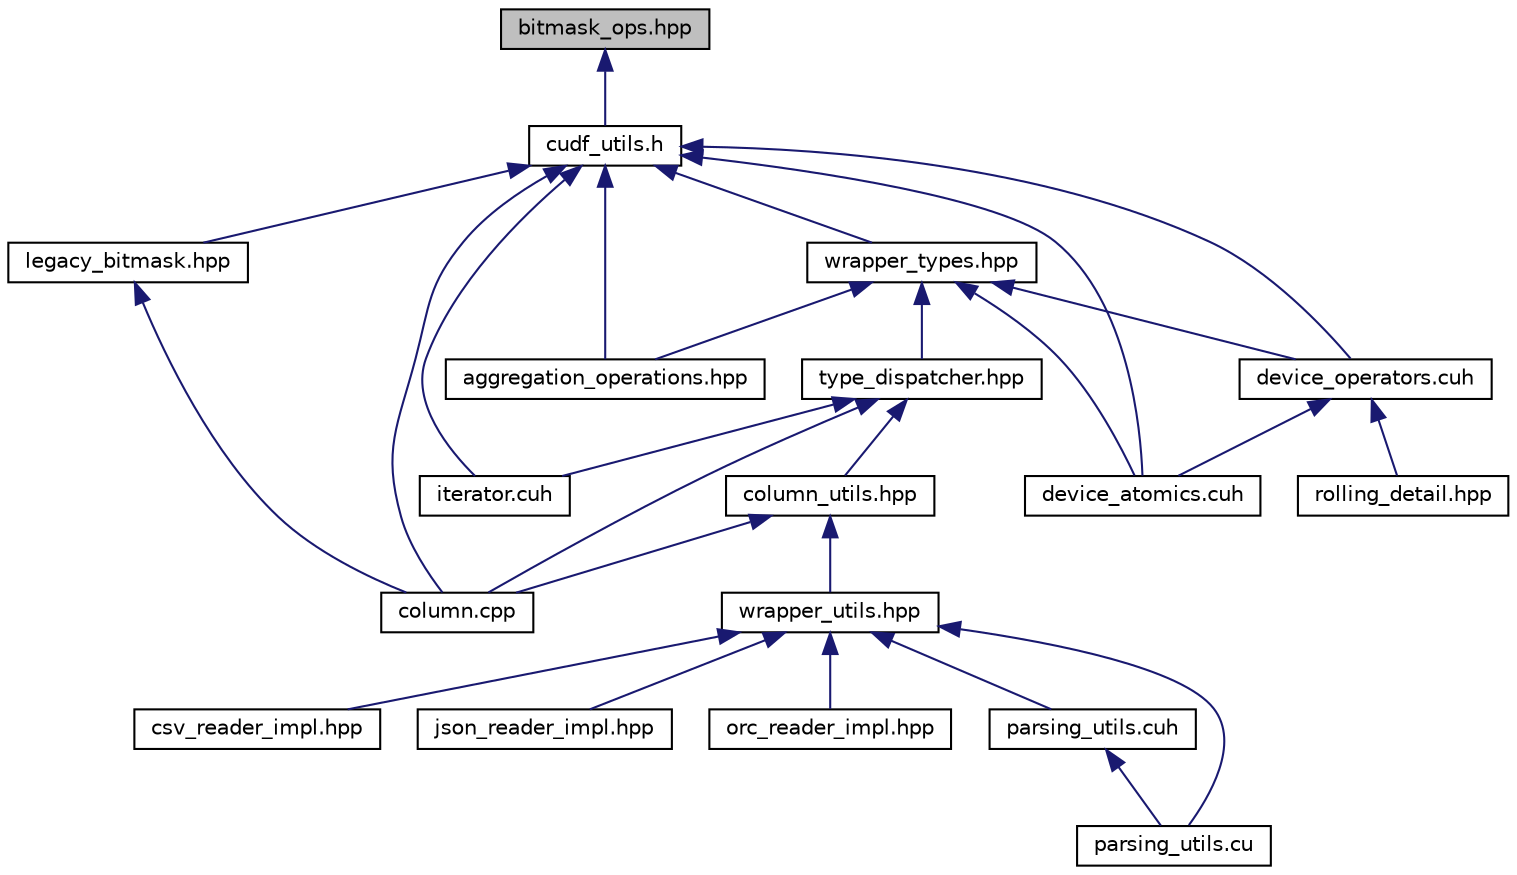 digraph "bitmask_ops.hpp"
{
  edge [fontname="Helvetica",fontsize="10",labelfontname="Helvetica",labelfontsize="10"];
  node [fontname="Helvetica",fontsize="10",shape=record];
  Node19 [label="bitmask_ops.hpp",height=0.2,width=0.4,color="black", fillcolor="grey75", style="filled", fontcolor="black"];
  Node19 -> Node20 [dir="back",color="midnightblue",fontsize="10",style="solid",fontname="Helvetica"];
  Node20 [label="cudf_utils.h",height=0.2,width=0.4,color="black", fillcolor="white", style="filled",URL="$cudf__utils_8h_source.html"];
  Node20 -> Node21 [dir="back",color="midnightblue",fontsize="10",style="solid",fontname="Helvetica"];
  Node21 [label="legacy_bitmask.hpp",height=0.2,width=0.4,color="black", fillcolor="white", style="filled",URL="$legacy__bitmask_8hpp_source.html"];
  Node21 -> Node22 [dir="back",color="midnightblue",fontsize="10",style="solid",fontname="Helvetica"];
  Node22 [label="column.cpp",height=0.2,width=0.4,color="black", fillcolor="white", style="filled",URL="$column_8cpp.html",tooltip="Operations on GDF columns. "];
  Node20 -> Node22 [dir="back",color="midnightblue",fontsize="10",style="solid",fontname="Helvetica"];
  Node20 -> Node23 [dir="back",color="midnightblue",fontsize="10",style="solid",fontname="Helvetica"];
  Node23 [label="aggregation_operations.hpp",height=0.2,width=0.4,color="black", fillcolor="white", style="filled",URL="$aggregation__operations_8hpp.html",tooltip="This header defines the functors that may be used as aggregation operations for the hash-based groupb..."];
  Node20 -> Node24 [dir="back",color="midnightblue",fontsize="10",style="solid",fontname="Helvetica"];
  Node24 [label="iterator.cuh",height=0.2,width=0.4,color="black", fillcolor="white", style="filled",URL="$iterator_8cuh.html",tooltip="provide column input iterator with/without nulls "];
  Node20 -> Node25 [dir="back",color="midnightblue",fontsize="10",style="solid",fontname="Helvetica"];
  Node25 [label="device_atomics.cuh",height=0.2,width=0.4,color="black", fillcolor="white", style="filled",URL="$device__atomics_8cuh.html",tooltip="overloads for CUDA atomic operations "];
  Node20 -> Node26 [dir="back",color="midnightblue",fontsize="10",style="solid",fontname="Helvetica"];
  Node26 [label="device_operators.cuh",height=0.2,width=0.4,color="black", fillcolor="white", style="filled",URL="$device__operators_8cuh.html",tooltip="definition of the device operators "];
  Node26 -> Node27 [dir="back",color="midnightblue",fontsize="10",style="solid",fontname="Helvetica"];
  Node27 [label="rolling_detail.hpp",height=0.2,width=0.4,color="black", fillcolor="white", style="filled",URL="$rolling__detail_8hpp_source.html"];
  Node26 -> Node25 [dir="back",color="midnightblue",fontsize="10",style="solid",fontname="Helvetica"];
  Node20 -> Node28 [dir="back",color="midnightblue",fontsize="10",style="solid",fontname="Helvetica"];
  Node28 [label="wrapper_types.hpp",height=0.2,width=0.4,color="black", fillcolor="white", style="filled",URL="$wrapper__types_8hpp.html",tooltip="Wrapper structs for for the non-fundamental gdf_dtype types. "];
  Node28 -> Node23 [dir="back",color="midnightblue",fontsize="10",style="solid",fontname="Helvetica"];
  Node28 -> Node25 [dir="back",color="midnightblue",fontsize="10",style="solid",fontname="Helvetica"];
  Node28 -> Node26 [dir="back",color="midnightblue",fontsize="10",style="solid",fontname="Helvetica"];
  Node28 -> Node29 [dir="back",color="midnightblue",fontsize="10",style="solid",fontname="Helvetica"];
  Node29 [label="type_dispatcher.hpp",height=0.2,width=0.4,color="black", fillcolor="white", style="filled",URL="$type__dispatcher_8hpp_source.html"];
  Node29 -> Node22 [dir="back",color="midnightblue",fontsize="10",style="solid",fontname="Helvetica"];
  Node29 -> Node24 [dir="back",color="midnightblue",fontsize="10",style="solid",fontname="Helvetica"];
  Node29 -> Node30 [dir="back",color="midnightblue",fontsize="10",style="solid",fontname="Helvetica"];
  Node30 [label="column_utils.hpp",height=0.2,width=0.4,color="black", fillcolor="white", style="filled",URL="$column__utils_8hpp_source.html"];
  Node30 -> Node22 [dir="back",color="midnightblue",fontsize="10",style="solid",fontname="Helvetica"];
  Node30 -> Node31 [dir="back",color="midnightblue",fontsize="10",style="solid",fontname="Helvetica"];
  Node31 [label="wrapper_utils.hpp",height=0.2,width=0.4,color="black", fillcolor="white", style="filled",URL="$wrapper__utils_8hpp_source.html"];
  Node31 -> Node32 [dir="back",color="midnightblue",fontsize="10",style="solid",fontname="Helvetica"];
  Node32 [label="csv_reader_impl.hpp",height=0.2,width=0.4,color="black", fillcolor="white", style="filled",URL="$csv__reader__impl_8hpp_source.html"];
  Node31 -> Node33 [dir="back",color="midnightblue",fontsize="10",style="solid",fontname="Helvetica"];
  Node33 [label="json_reader_impl.hpp",height=0.2,width=0.4,color="black", fillcolor="white", style="filled",URL="$json__reader__impl_8hpp_source.html"];
  Node31 -> Node34 [dir="back",color="midnightblue",fontsize="10",style="solid",fontname="Helvetica"];
  Node34 [label="orc_reader_impl.hpp",height=0.2,width=0.4,color="black", fillcolor="white", style="filled",URL="$orc__reader__impl_8hpp_source.html"];
  Node31 -> Node35 [dir="back",color="midnightblue",fontsize="10",style="solid",fontname="Helvetica"];
  Node35 [label="parsing_utils.cuh",height=0.2,width=0.4,color="black", fillcolor="white", style="filled",URL="$parsing__utils_8cuh.html"];
  Node35 -> Node36 [dir="back",color="midnightblue",fontsize="10",style="solid",fontname="Helvetica"];
  Node36 [label="parsing_utils.cu",height=0.2,width=0.4,color="black", fillcolor="white", style="filled",URL="$parsing__utils_8cu.html"];
  Node31 -> Node36 [dir="back",color="midnightblue",fontsize="10",style="solid",fontname="Helvetica"];
}

